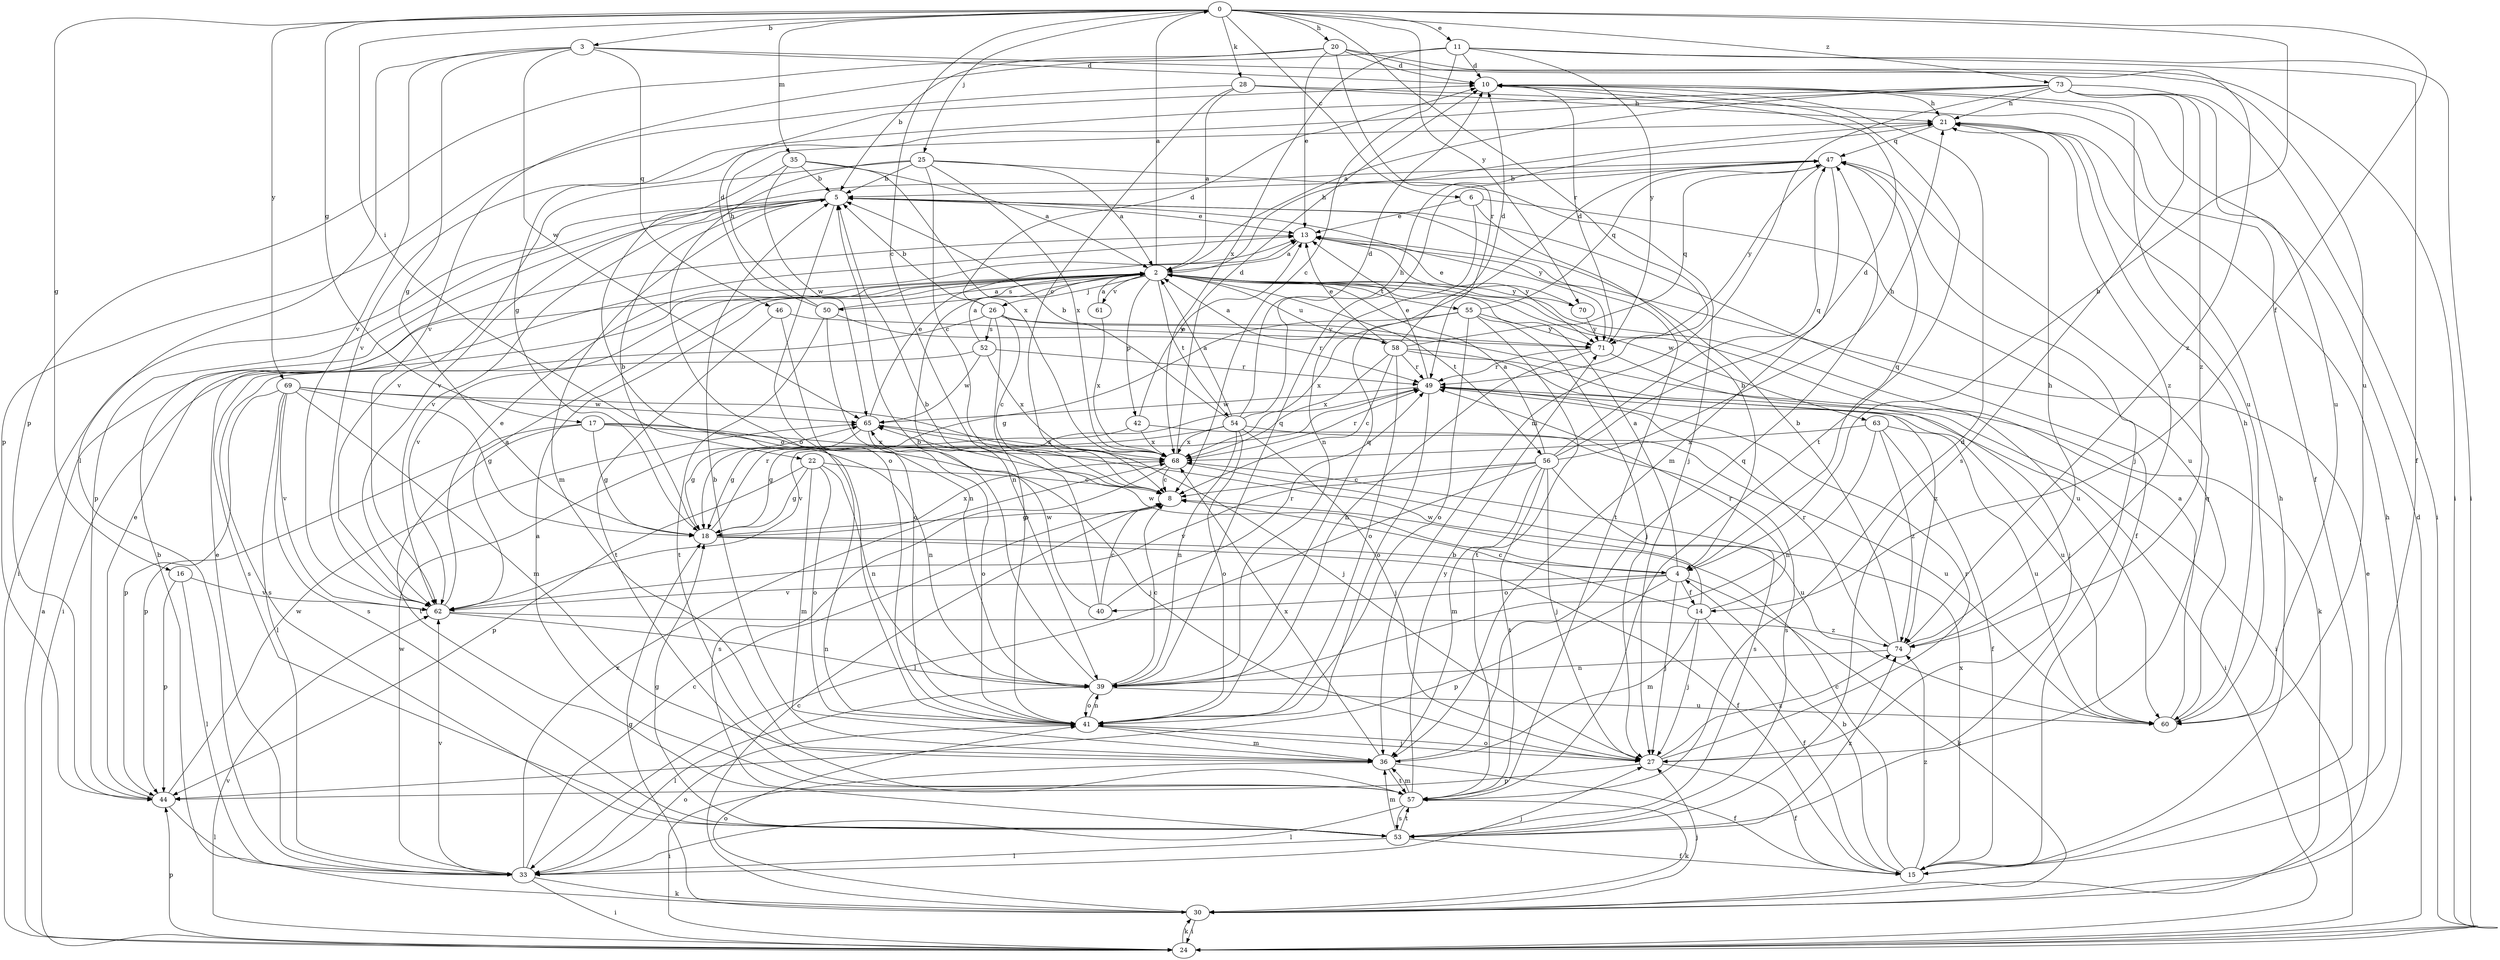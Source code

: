 strict digraph  {
0;
2;
3;
4;
5;
6;
8;
10;
11;
13;
14;
15;
16;
17;
18;
20;
21;
22;
24;
25;
26;
27;
28;
30;
33;
35;
36;
39;
40;
41;
42;
44;
46;
47;
49;
50;
52;
53;
54;
55;
56;
57;
58;
60;
61;
62;
63;
65;
68;
69;
70;
71;
73;
74;
0 -> 3  [label=b];
0 -> 4  [label=b];
0 -> 6  [label=c];
0 -> 8  [label=c];
0 -> 11  [label=e];
0 -> 14  [label=f];
0 -> 16  [label=g];
0 -> 17  [label=g];
0 -> 20  [label=h];
0 -> 22  [label=i];
0 -> 25  [label=j];
0 -> 28  [label=k];
0 -> 35  [label=m];
0 -> 49  [label=r];
0 -> 69  [label=y];
0 -> 70  [label=y];
0 -> 73  [label=z];
2 -> 0  [label=a];
2 -> 21  [label=h];
2 -> 24  [label=i];
2 -> 26  [label=j];
2 -> 39  [label=n];
2 -> 42  [label=p];
2 -> 50  [label=s];
2 -> 54  [label=t];
2 -> 55  [label=t];
2 -> 56  [label=t];
2 -> 58  [label=u];
2 -> 60  [label=u];
2 -> 61  [label=v];
2 -> 62  [label=v];
2 -> 63  [label=w];
2 -> 70  [label=y];
3 -> 10  [label=d];
3 -> 18  [label=g];
3 -> 33  [label=l];
3 -> 46  [label=q];
3 -> 62  [label=v];
3 -> 65  [label=w];
3 -> 74  [label=z];
4 -> 2  [label=a];
4 -> 14  [label=f];
4 -> 27  [label=j];
4 -> 30  [label=k];
4 -> 40  [label=o];
4 -> 44  [label=p];
4 -> 47  [label=q];
4 -> 62  [label=v];
4 -> 65  [label=w];
5 -> 13  [label=e];
5 -> 15  [label=f];
5 -> 24  [label=i];
5 -> 36  [label=m];
5 -> 41  [label=o];
5 -> 44  [label=p];
5 -> 62  [label=v];
5 -> 71  [label=y];
6 -> 4  [label=b];
6 -> 13  [label=e];
6 -> 39  [label=n];
6 -> 60  [label=u];
8 -> 18  [label=g];
10 -> 21  [label=h];
10 -> 57  [label=t];
10 -> 60  [label=u];
11 -> 8  [label=c];
11 -> 10  [label=d];
11 -> 15  [label=f];
11 -> 24  [label=i];
11 -> 62  [label=v];
11 -> 68  [label=x];
11 -> 71  [label=y];
13 -> 2  [label=a];
13 -> 57  [label=t];
13 -> 71  [label=y];
14 -> 8  [label=c];
14 -> 15  [label=f];
14 -> 27  [label=j];
14 -> 36  [label=m];
14 -> 49  [label=r];
14 -> 65  [label=w];
15 -> 4  [label=b];
15 -> 8  [label=c];
15 -> 21  [label=h];
15 -> 68  [label=x];
15 -> 74  [label=z];
16 -> 33  [label=l];
16 -> 44  [label=p];
16 -> 62  [label=v];
17 -> 18  [label=g];
17 -> 27  [label=j];
17 -> 39  [label=n];
17 -> 44  [label=p];
17 -> 57  [label=t];
17 -> 68  [label=x];
18 -> 4  [label=b];
18 -> 5  [label=b];
18 -> 15  [label=f];
18 -> 49  [label=r];
18 -> 68  [label=x];
20 -> 5  [label=b];
20 -> 10  [label=d];
20 -> 13  [label=e];
20 -> 24  [label=i];
20 -> 44  [label=p];
20 -> 49  [label=r];
20 -> 60  [label=u];
21 -> 47  [label=q];
21 -> 74  [label=z];
22 -> 8  [label=c];
22 -> 18  [label=g];
22 -> 36  [label=m];
22 -> 39  [label=n];
22 -> 41  [label=o];
22 -> 44  [label=p];
24 -> 2  [label=a];
24 -> 10  [label=d];
24 -> 30  [label=k];
24 -> 44  [label=p];
24 -> 62  [label=v];
25 -> 2  [label=a];
25 -> 5  [label=b];
25 -> 8  [label=c];
25 -> 27  [label=j];
25 -> 41  [label=o];
25 -> 62  [label=v];
25 -> 68  [label=x];
26 -> 5  [label=b];
26 -> 8  [label=c];
26 -> 10  [label=d];
26 -> 30  [label=k];
26 -> 41  [label=o];
26 -> 52  [label=s];
26 -> 53  [label=s];
26 -> 71  [label=y];
27 -> 15  [label=f];
27 -> 41  [label=o];
27 -> 44  [label=p];
27 -> 49  [label=r];
27 -> 74  [label=z];
28 -> 2  [label=a];
28 -> 8  [label=c];
28 -> 15  [label=f];
28 -> 21  [label=h];
28 -> 44  [label=p];
30 -> 5  [label=b];
30 -> 8  [label=c];
30 -> 13  [label=e];
30 -> 18  [label=g];
30 -> 21  [label=h];
30 -> 24  [label=i];
30 -> 27  [label=j];
30 -> 41  [label=o];
33 -> 8  [label=c];
33 -> 13  [label=e];
33 -> 24  [label=i];
33 -> 27  [label=j];
33 -> 30  [label=k];
33 -> 41  [label=o];
33 -> 62  [label=v];
33 -> 65  [label=w];
33 -> 68  [label=x];
35 -> 2  [label=a];
35 -> 5  [label=b];
35 -> 41  [label=o];
35 -> 65  [label=w];
35 -> 68  [label=x];
36 -> 5  [label=b];
36 -> 15  [label=f];
36 -> 24  [label=i];
36 -> 47  [label=q];
36 -> 57  [label=t];
36 -> 68  [label=x];
39 -> 5  [label=b];
39 -> 8  [label=c];
39 -> 33  [label=l];
39 -> 41  [label=o];
39 -> 47  [label=q];
39 -> 60  [label=u];
40 -> 5  [label=b];
40 -> 8  [label=c];
40 -> 49  [label=r];
40 -> 65  [label=w];
41 -> 27  [label=j];
41 -> 36  [label=m];
41 -> 39  [label=n];
41 -> 47  [label=q];
42 -> 13  [label=e];
42 -> 18  [label=g];
42 -> 53  [label=s];
42 -> 68  [label=x];
44 -> 13  [label=e];
44 -> 33  [label=l];
44 -> 65  [label=w];
46 -> 39  [label=n];
46 -> 57  [label=t];
46 -> 71  [label=y];
47 -> 5  [label=b];
47 -> 27  [label=j];
47 -> 36  [label=m];
47 -> 62  [label=v];
47 -> 71  [label=y];
49 -> 13  [label=e];
49 -> 24  [label=i];
49 -> 41  [label=o];
49 -> 60  [label=u];
49 -> 62  [label=v];
49 -> 65  [label=w];
50 -> 2  [label=a];
50 -> 10  [label=d];
50 -> 21  [label=h];
50 -> 41  [label=o];
50 -> 49  [label=r];
50 -> 57  [label=t];
52 -> 2  [label=a];
52 -> 49  [label=r];
52 -> 53  [label=s];
52 -> 65  [label=w];
52 -> 68  [label=x];
53 -> 15  [label=f];
53 -> 18  [label=g];
53 -> 33  [label=l];
53 -> 36  [label=m];
53 -> 47  [label=q];
53 -> 57  [label=t];
53 -> 74  [label=z];
54 -> 2  [label=a];
54 -> 5  [label=b];
54 -> 10  [label=d];
54 -> 18  [label=g];
54 -> 21  [label=h];
54 -> 27  [label=j];
54 -> 39  [label=n];
54 -> 41  [label=o];
54 -> 60  [label=u];
54 -> 68  [label=x];
55 -> 18  [label=g];
55 -> 27  [label=j];
55 -> 41  [label=o];
55 -> 47  [label=q];
55 -> 57  [label=t];
55 -> 68  [label=x];
55 -> 71  [label=y];
56 -> 2  [label=a];
56 -> 8  [label=c];
56 -> 10  [label=d];
56 -> 21  [label=h];
56 -> 27  [label=j];
56 -> 33  [label=l];
56 -> 36  [label=m];
56 -> 47  [label=q];
56 -> 53  [label=s];
56 -> 57  [label=t];
56 -> 62  [label=v];
57 -> 2  [label=a];
57 -> 10  [label=d];
57 -> 30  [label=k];
57 -> 33  [label=l];
57 -> 36  [label=m];
57 -> 53  [label=s];
57 -> 71  [label=y];
58 -> 2  [label=a];
58 -> 8  [label=c];
58 -> 10  [label=d];
58 -> 13  [label=e];
58 -> 24  [label=i];
58 -> 41  [label=o];
58 -> 47  [label=q];
58 -> 49  [label=r];
58 -> 68  [label=x];
58 -> 74  [label=z];
60 -> 2  [label=a];
60 -> 21  [label=h];
61 -> 2  [label=a];
61 -> 68  [label=x];
62 -> 2  [label=a];
62 -> 13  [label=e];
62 -> 39  [label=n];
62 -> 74  [label=z];
63 -> 15  [label=f];
63 -> 39  [label=n];
63 -> 60  [label=u];
63 -> 68  [label=x];
63 -> 74  [label=z];
65 -> 13  [label=e];
65 -> 18  [label=g];
65 -> 41  [label=o];
65 -> 68  [label=x];
68 -> 8  [label=c];
68 -> 10  [label=d];
68 -> 49  [label=r];
68 -> 53  [label=s];
68 -> 60  [label=u];
69 -> 18  [label=g];
69 -> 27  [label=j];
69 -> 33  [label=l];
69 -> 36  [label=m];
69 -> 44  [label=p];
69 -> 53  [label=s];
69 -> 62  [label=v];
69 -> 65  [label=w];
70 -> 13  [label=e];
70 -> 71  [label=y];
71 -> 10  [label=d];
71 -> 27  [label=j];
71 -> 39  [label=n];
71 -> 49  [label=r];
73 -> 2  [label=a];
73 -> 18  [label=g];
73 -> 21  [label=h];
73 -> 24  [label=i];
73 -> 36  [label=m];
73 -> 53  [label=s];
73 -> 60  [label=u];
73 -> 62  [label=v];
73 -> 74  [label=z];
74 -> 5  [label=b];
74 -> 21  [label=h];
74 -> 39  [label=n];
74 -> 49  [label=r];
}
